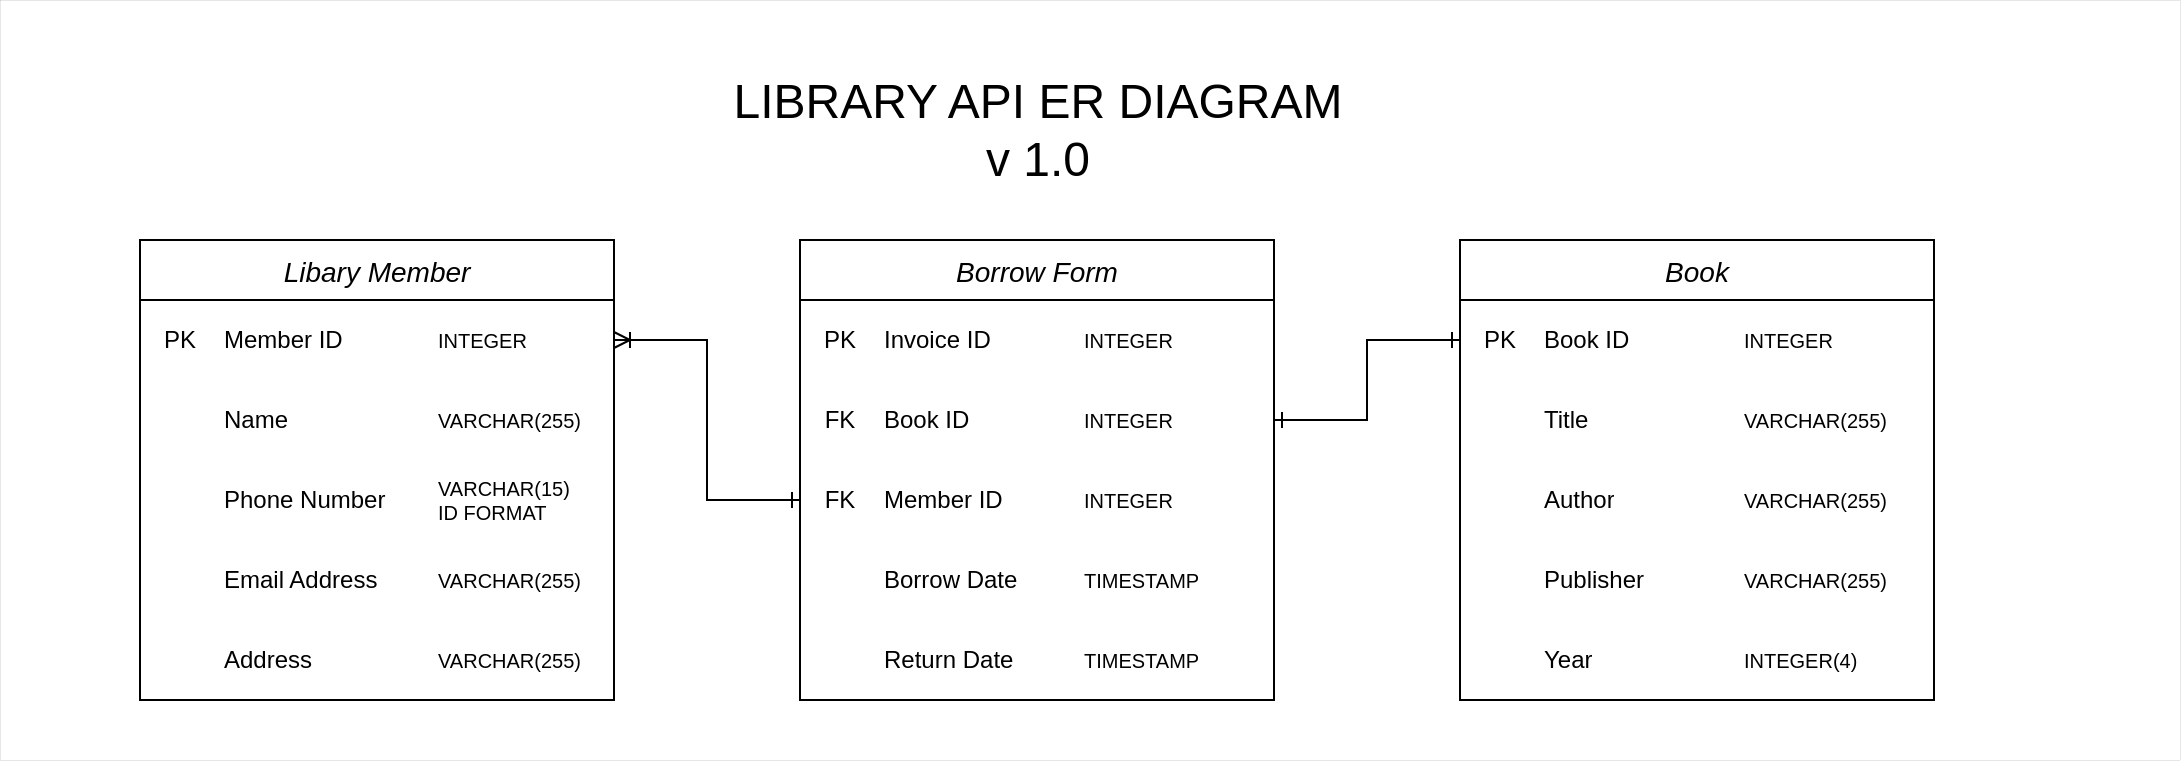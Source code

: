 <mxfile version="20.8.5" type="github">
  <diagram id="C5RBs43oDa-KdzZeNtuy" name="Page-1">
    <mxGraphModel dx="1290" dy="705" grid="1" gridSize="10" guides="1" tooltips="1" connect="1" arrows="1" fold="1" page="1" pageScale="1" pageWidth="827" pageHeight="1169" math="0" shadow="0">
      <root>
        <mxCell id="WIyWlLk6GJQsqaUBKTNV-0" />
        <mxCell id="WIyWlLk6GJQsqaUBKTNV-1" parent="WIyWlLk6GJQsqaUBKTNV-0" />
        <mxCell id="hSUgJj6uS2gD6NGOwza6-106" value="" style="rounded=0;whiteSpace=wrap;html=1;strokeColor=default;strokeWidth=0;fontSize=10;" vertex="1" parent="WIyWlLk6GJQsqaUBKTNV-1">
          <mxGeometry x="60" y="60" width="1090" height="380" as="geometry" />
        </mxCell>
        <mxCell id="hSUgJj6uS2gD6NGOwza6-4" value="Libary Member" style="shape=table;startSize=30;container=1;collapsible=0;childLayout=tableLayout;strokeColor=default;fontSize=14;rowLines=0;columnLines=0;align=center;spacing=2;fontStyle=2" vertex="1" parent="WIyWlLk6GJQsqaUBKTNV-1">
          <mxGeometry x="130" y="180" width="237" height="230" as="geometry" />
        </mxCell>
        <mxCell id="hSUgJj6uS2gD6NGOwza6-5" value="" style="shape=tableRow;horizontal=0;startSize=0;swimlaneHead=0;swimlaneBody=0;strokeColor=inherit;top=0;left=0;bottom=0;right=0;collapsible=0;dropTarget=0;fillColor=none;points=[[0,0.5],[1,0.5]];portConstraint=eastwest;fontSize=16;" vertex="1" parent="hSUgJj6uS2gD6NGOwza6-4">
          <mxGeometry y="30" width="237" height="40" as="geometry" />
        </mxCell>
        <mxCell id="hSUgJj6uS2gD6NGOwza6-6" value="PK" style="shape=partialRectangle;html=1;whiteSpace=wrap;connectable=0;strokeColor=inherit;overflow=hidden;fillColor=none;top=0;left=0;bottom=0;right=0;pointerEvents=1;fontSize=12;align=center;" vertex="1" parent="hSUgJj6uS2gD6NGOwza6-5">
          <mxGeometry width="40" height="40" as="geometry">
            <mxRectangle width="40" height="40" as="alternateBounds" />
          </mxGeometry>
        </mxCell>
        <mxCell id="hSUgJj6uS2gD6NGOwza6-7" value="Member ID" style="shape=partialRectangle;html=1;whiteSpace=wrap;connectable=0;strokeColor=inherit;overflow=hidden;fillColor=none;top=0;left=0;bottom=0;right=0;pointerEvents=1;fontSize=12;align=left;" vertex="1" parent="hSUgJj6uS2gD6NGOwza6-5">
          <mxGeometry x="40" width="107" height="40" as="geometry">
            <mxRectangle width="107" height="40" as="alternateBounds" />
          </mxGeometry>
        </mxCell>
        <mxCell id="hSUgJj6uS2gD6NGOwza6-8" value="INTEGER" style="shape=partialRectangle;html=1;whiteSpace=wrap;connectable=0;strokeColor=inherit;overflow=hidden;fillColor=none;top=0;left=0;bottom=0;right=0;pointerEvents=1;fontSize=10;align=left;" vertex="1" parent="hSUgJj6uS2gD6NGOwza6-5">
          <mxGeometry x="147" width="90" height="40" as="geometry">
            <mxRectangle width="90" height="40" as="alternateBounds" />
          </mxGeometry>
        </mxCell>
        <mxCell id="hSUgJj6uS2gD6NGOwza6-9" value="" style="shape=tableRow;horizontal=0;startSize=0;swimlaneHead=0;swimlaneBody=0;strokeColor=inherit;top=0;left=0;bottom=0;right=0;collapsible=0;dropTarget=0;fillColor=none;points=[[0,0.5],[1,0.5]];portConstraint=eastwest;fontSize=16;" vertex="1" parent="hSUgJj6uS2gD6NGOwza6-4">
          <mxGeometry y="70" width="237" height="40" as="geometry" />
        </mxCell>
        <mxCell id="hSUgJj6uS2gD6NGOwza6-10" value="" style="shape=partialRectangle;html=1;whiteSpace=wrap;connectable=0;strokeColor=inherit;overflow=hidden;fillColor=none;top=0;left=0;bottom=0;right=0;pointerEvents=1;fontSize=12;strokeWidth=0;align=center;" vertex="1" parent="hSUgJj6uS2gD6NGOwza6-9">
          <mxGeometry width="40" height="40" as="geometry">
            <mxRectangle width="40" height="40" as="alternateBounds" />
          </mxGeometry>
        </mxCell>
        <mxCell id="hSUgJj6uS2gD6NGOwza6-11" value="Name" style="shape=partialRectangle;html=1;whiteSpace=wrap;connectable=0;strokeColor=inherit;overflow=hidden;fillColor=none;top=0;left=0;bottom=0;right=0;pointerEvents=1;fontSize=12;align=left;" vertex="1" parent="hSUgJj6uS2gD6NGOwza6-9">
          <mxGeometry x="40" width="107" height="40" as="geometry">
            <mxRectangle width="107" height="40" as="alternateBounds" />
          </mxGeometry>
        </mxCell>
        <mxCell id="hSUgJj6uS2gD6NGOwza6-12" value="VARCHAR(255)" style="shape=partialRectangle;html=1;whiteSpace=wrap;connectable=0;strokeColor=inherit;overflow=hidden;fillColor=none;top=0;left=0;bottom=0;right=0;pointerEvents=1;fontSize=10;align=left;" vertex="1" parent="hSUgJj6uS2gD6NGOwza6-9">
          <mxGeometry x="147" width="90" height="40" as="geometry">
            <mxRectangle width="90" height="40" as="alternateBounds" />
          </mxGeometry>
        </mxCell>
        <mxCell id="hSUgJj6uS2gD6NGOwza6-13" value="" style="shape=tableRow;horizontal=0;startSize=0;swimlaneHead=0;swimlaneBody=0;strokeColor=inherit;top=0;left=0;bottom=0;right=0;collapsible=0;dropTarget=0;fillColor=none;points=[[0,0.5],[1,0.5]];portConstraint=eastwest;fontSize=16;" vertex="1" parent="hSUgJj6uS2gD6NGOwza6-4">
          <mxGeometry y="110" width="237" height="40" as="geometry" />
        </mxCell>
        <mxCell id="hSUgJj6uS2gD6NGOwza6-14" value="" style="shape=partialRectangle;html=1;whiteSpace=wrap;connectable=0;strokeColor=inherit;overflow=hidden;fillColor=none;top=0;left=0;bottom=0;right=0;pointerEvents=1;fontSize=12;align=center;" vertex="1" parent="hSUgJj6uS2gD6NGOwza6-13">
          <mxGeometry width="40" height="40" as="geometry">
            <mxRectangle width="40" height="40" as="alternateBounds" />
          </mxGeometry>
        </mxCell>
        <mxCell id="hSUgJj6uS2gD6NGOwza6-15" value="Phone Number" style="shape=partialRectangle;html=1;whiteSpace=wrap;connectable=0;strokeColor=inherit;overflow=hidden;fillColor=none;top=0;left=0;bottom=0;right=0;pointerEvents=1;fontSize=12;align=left;" vertex="1" parent="hSUgJj6uS2gD6NGOwza6-13">
          <mxGeometry x="40" width="107" height="40" as="geometry">
            <mxRectangle width="107" height="40" as="alternateBounds" />
          </mxGeometry>
        </mxCell>
        <mxCell id="hSUgJj6uS2gD6NGOwza6-16" value="VARCHAR(15)&lt;br&gt;ID FORMAT" style="shape=partialRectangle;html=1;whiteSpace=wrap;connectable=0;strokeColor=inherit;overflow=hidden;fillColor=none;top=0;left=0;bottom=0;right=0;pointerEvents=1;fontSize=10;align=left;" vertex="1" parent="hSUgJj6uS2gD6NGOwza6-13">
          <mxGeometry x="147" width="90" height="40" as="geometry">
            <mxRectangle width="90" height="40" as="alternateBounds" />
          </mxGeometry>
        </mxCell>
        <mxCell id="hSUgJj6uS2gD6NGOwza6-17" style="shape=tableRow;horizontal=0;startSize=0;swimlaneHead=0;swimlaneBody=0;strokeColor=inherit;top=0;left=0;bottom=0;right=0;collapsible=0;dropTarget=0;fillColor=none;points=[[0,0.5],[1,0.5]];portConstraint=eastwest;fontSize=16;" vertex="1" parent="hSUgJj6uS2gD6NGOwza6-4">
          <mxGeometry y="150" width="237" height="40" as="geometry" />
        </mxCell>
        <mxCell id="hSUgJj6uS2gD6NGOwza6-18" style="shape=partialRectangle;html=1;whiteSpace=wrap;connectable=0;strokeColor=inherit;overflow=hidden;fillColor=none;top=0;left=0;bottom=0;right=0;pointerEvents=1;fontSize=12;align=center;" vertex="1" parent="hSUgJj6uS2gD6NGOwza6-17">
          <mxGeometry width="40" height="40" as="geometry">
            <mxRectangle width="40" height="40" as="alternateBounds" />
          </mxGeometry>
        </mxCell>
        <mxCell id="hSUgJj6uS2gD6NGOwza6-19" value="Email Address" style="shape=partialRectangle;html=1;whiteSpace=wrap;connectable=0;strokeColor=inherit;overflow=hidden;fillColor=none;top=0;left=0;bottom=0;right=0;pointerEvents=1;fontSize=12;align=left;" vertex="1" parent="hSUgJj6uS2gD6NGOwza6-17">
          <mxGeometry x="40" width="107" height="40" as="geometry">
            <mxRectangle width="107" height="40" as="alternateBounds" />
          </mxGeometry>
        </mxCell>
        <mxCell id="hSUgJj6uS2gD6NGOwza6-20" value="VARCHAR(255)" style="shape=partialRectangle;html=1;whiteSpace=wrap;connectable=0;strokeColor=inherit;overflow=hidden;fillColor=none;top=0;left=0;bottom=0;right=0;pointerEvents=1;fontSize=10;align=left;" vertex="1" parent="hSUgJj6uS2gD6NGOwza6-17">
          <mxGeometry x="147" width="90" height="40" as="geometry">
            <mxRectangle width="90" height="40" as="alternateBounds" />
          </mxGeometry>
        </mxCell>
        <mxCell id="hSUgJj6uS2gD6NGOwza6-21" style="shape=tableRow;horizontal=0;startSize=0;swimlaneHead=0;swimlaneBody=0;strokeColor=inherit;top=0;left=0;bottom=0;right=0;collapsible=0;dropTarget=0;fillColor=none;points=[[0,0.5],[1,0.5]];portConstraint=eastwest;fontSize=16;" vertex="1" parent="hSUgJj6uS2gD6NGOwza6-4">
          <mxGeometry y="190" width="237" height="40" as="geometry" />
        </mxCell>
        <mxCell id="hSUgJj6uS2gD6NGOwza6-22" style="shape=partialRectangle;html=1;whiteSpace=wrap;connectable=0;strokeColor=inherit;overflow=hidden;fillColor=none;top=0;left=0;bottom=0;right=0;pointerEvents=1;fontSize=12;align=center;" vertex="1" parent="hSUgJj6uS2gD6NGOwza6-21">
          <mxGeometry width="40" height="40" as="geometry">
            <mxRectangle width="40" height="40" as="alternateBounds" />
          </mxGeometry>
        </mxCell>
        <mxCell id="hSUgJj6uS2gD6NGOwza6-23" value="Address" style="shape=partialRectangle;html=1;whiteSpace=wrap;connectable=0;strokeColor=inherit;overflow=hidden;fillColor=none;top=0;left=0;bottom=0;right=0;pointerEvents=1;fontSize=12;align=left;" vertex="1" parent="hSUgJj6uS2gD6NGOwza6-21">
          <mxGeometry x="40" width="107" height="40" as="geometry">
            <mxRectangle width="107" height="40" as="alternateBounds" />
          </mxGeometry>
        </mxCell>
        <mxCell id="hSUgJj6uS2gD6NGOwza6-24" value="VARCHAR(255)" style="shape=partialRectangle;html=1;whiteSpace=wrap;connectable=0;strokeColor=inherit;overflow=hidden;fillColor=none;top=0;left=0;bottom=0;right=0;pointerEvents=1;fontSize=10;align=left;" vertex="1" parent="hSUgJj6uS2gD6NGOwza6-21">
          <mxGeometry x="147" width="90" height="40" as="geometry">
            <mxRectangle width="90" height="40" as="alternateBounds" />
          </mxGeometry>
        </mxCell>
        <mxCell id="hSUgJj6uS2gD6NGOwza6-62" value="Book" style="shape=table;startSize=30;container=1;collapsible=0;childLayout=tableLayout;strokeColor=default;fontSize=14;rowLines=0;columnLines=0;align=center;spacing=2;fontStyle=2" vertex="1" parent="WIyWlLk6GJQsqaUBKTNV-1">
          <mxGeometry x="790" y="180" width="237" height="230" as="geometry" />
        </mxCell>
        <mxCell id="hSUgJj6uS2gD6NGOwza6-63" value="" style="shape=tableRow;horizontal=0;startSize=0;swimlaneHead=0;swimlaneBody=0;strokeColor=inherit;top=0;left=0;bottom=0;right=0;collapsible=0;dropTarget=0;fillColor=none;points=[[0,0.5],[1,0.5]];portConstraint=eastwest;fontSize=16;" vertex="1" parent="hSUgJj6uS2gD6NGOwza6-62">
          <mxGeometry y="30" width="237" height="40" as="geometry" />
        </mxCell>
        <mxCell id="hSUgJj6uS2gD6NGOwza6-64" value="PK" style="shape=partialRectangle;html=1;whiteSpace=wrap;connectable=0;strokeColor=inherit;overflow=hidden;fillColor=none;top=0;left=0;bottom=0;right=0;pointerEvents=1;fontSize=12;align=center;" vertex="1" parent="hSUgJj6uS2gD6NGOwza6-63">
          <mxGeometry width="40" height="40" as="geometry">
            <mxRectangle width="40" height="40" as="alternateBounds" />
          </mxGeometry>
        </mxCell>
        <mxCell id="hSUgJj6uS2gD6NGOwza6-65" value="Book ID" style="shape=partialRectangle;html=1;whiteSpace=wrap;connectable=0;strokeColor=inherit;overflow=hidden;fillColor=none;top=0;left=0;bottom=0;right=0;pointerEvents=1;fontSize=12;align=left;" vertex="1" parent="hSUgJj6uS2gD6NGOwza6-63">
          <mxGeometry x="40" width="100" height="40" as="geometry">
            <mxRectangle width="100" height="40" as="alternateBounds" />
          </mxGeometry>
        </mxCell>
        <mxCell id="hSUgJj6uS2gD6NGOwza6-66" value="INTEGER" style="shape=partialRectangle;html=1;whiteSpace=wrap;connectable=0;strokeColor=inherit;overflow=hidden;fillColor=none;top=0;left=0;bottom=0;right=0;pointerEvents=1;fontSize=10;align=left;" vertex="1" parent="hSUgJj6uS2gD6NGOwza6-63">
          <mxGeometry x="140" width="97" height="40" as="geometry">
            <mxRectangle width="97" height="40" as="alternateBounds" />
          </mxGeometry>
        </mxCell>
        <mxCell id="hSUgJj6uS2gD6NGOwza6-67" value="" style="shape=tableRow;horizontal=0;startSize=0;swimlaneHead=0;swimlaneBody=0;strokeColor=inherit;top=0;left=0;bottom=0;right=0;collapsible=0;dropTarget=0;fillColor=none;points=[[0,0.5],[1,0.5]];portConstraint=eastwest;fontSize=16;" vertex="1" parent="hSUgJj6uS2gD6NGOwza6-62">
          <mxGeometry y="70" width="237" height="40" as="geometry" />
        </mxCell>
        <mxCell id="hSUgJj6uS2gD6NGOwza6-68" value="" style="shape=partialRectangle;html=1;whiteSpace=wrap;connectable=0;strokeColor=inherit;overflow=hidden;fillColor=none;top=0;left=0;bottom=0;right=0;pointerEvents=1;fontSize=12;strokeWidth=0;align=center;" vertex="1" parent="hSUgJj6uS2gD6NGOwza6-67">
          <mxGeometry width="40" height="40" as="geometry">
            <mxRectangle width="40" height="40" as="alternateBounds" />
          </mxGeometry>
        </mxCell>
        <mxCell id="hSUgJj6uS2gD6NGOwza6-69" value="Title" style="shape=partialRectangle;html=1;whiteSpace=wrap;connectable=0;strokeColor=inherit;overflow=hidden;fillColor=none;top=0;left=0;bottom=0;right=0;pointerEvents=1;fontSize=12;align=left;" vertex="1" parent="hSUgJj6uS2gD6NGOwza6-67">
          <mxGeometry x="40" width="100" height="40" as="geometry">
            <mxRectangle width="100" height="40" as="alternateBounds" />
          </mxGeometry>
        </mxCell>
        <mxCell id="hSUgJj6uS2gD6NGOwza6-70" value="VARCHAR(255)" style="shape=partialRectangle;html=1;whiteSpace=wrap;connectable=0;strokeColor=inherit;overflow=hidden;fillColor=none;top=0;left=0;bottom=0;right=0;pointerEvents=1;fontSize=10;align=left;" vertex="1" parent="hSUgJj6uS2gD6NGOwza6-67">
          <mxGeometry x="140" width="97" height="40" as="geometry">
            <mxRectangle width="97" height="40" as="alternateBounds" />
          </mxGeometry>
        </mxCell>
        <mxCell id="hSUgJj6uS2gD6NGOwza6-71" value="" style="shape=tableRow;horizontal=0;startSize=0;swimlaneHead=0;swimlaneBody=0;strokeColor=inherit;top=0;left=0;bottom=0;right=0;collapsible=0;dropTarget=0;fillColor=none;points=[[0,0.5],[1,0.5]];portConstraint=eastwest;fontSize=16;" vertex="1" parent="hSUgJj6uS2gD6NGOwza6-62">
          <mxGeometry y="110" width="237" height="40" as="geometry" />
        </mxCell>
        <mxCell id="hSUgJj6uS2gD6NGOwza6-72" value="" style="shape=partialRectangle;html=1;whiteSpace=wrap;connectable=0;strokeColor=inherit;overflow=hidden;fillColor=none;top=0;left=0;bottom=0;right=0;pointerEvents=1;fontSize=12;align=center;" vertex="1" parent="hSUgJj6uS2gD6NGOwza6-71">
          <mxGeometry width="40" height="40" as="geometry">
            <mxRectangle width="40" height="40" as="alternateBounds" />
          </mxGeometry>
        </mxCell>
        <mxCell id="hSUgJj6uS2gD6NGOwza6-73" value="Author" style="shape=partialRectangle;html=1;whiteSpace=wrap;connectable=0;strokeColor=inherit;overflow=hidden;fillColor=none;top=0;left=0;bottom=0;right=0;pointerEvents=1;fontSize=12;align=left;" vertex="1" parent="hSUgJj6uS2gD6NGOwza6-71">
          <mxGeometry x="40" width="100" height="40" as="geometry">
            <mxRectangle width="100" height="40" as="alternateBounds" />
          </mxGeometry>
        </mxCell>
        <mxCell id="hSUgJj6uS2gD6NGOwza6-74" value="VARCHAR(255)" style="shape=partialRectangle;html=1;whiteSpace=wrap;connectable=0;strokeColor=inherit;overflow=hidden;fillColor=none;top=0;left=0;bottom=0;right=0;pointerEvents=1;fontSize=10;align=left;" vertex="1" parent="hSUgJj6uS2gD6NGOwza6-71">
          <mxGeometry x="140" width="97" height="40" as="geometry">
            <mxRectangle width="97" height="40" as="alternateBounds" />
          </mxGeometry>
        </mxCell>
        <mxCell id="hSUgJj6uS2gD6NGOwza6-75" style="shape=tableRow;horizontal=0;startSize=0;swimlaneHead=0;swimlaneBody=0;strokeColor=inherit;top=0;left=0;bottom=0;right=0;collapsible=0;dropTarget=0;fillColor=none;points=[[0,0.5],[1,0.5]];portConstraint=eastwest;fontSize=16;" vertex="1" parent="hSUgJj6uS2gD6NGOwza6-62">
          <mxGeometry y="150" width="237" height="40" as="geometry" />
        </mxCell>
        <mxCell id="hSUgJj6uS2gD6NGOwza6-76" style="shape=partialRectangle;html=1;whiteSpace=wrap;connectable=0;strokeColor=inherit;overflow=hidden;fillColor=none;top=0;left=0;bottom=0;right=0;pointerEvents=1;fontSize=12;align=center;" vertex="1" parent="hSUgJj6uS2gD6NGOwza6-75">
          <mxGeometry width="40" height="40" as="geometry">
            <mxRectangle width="40" height="40" as="alternateBounds" />
          </mxGeometry>
        </mxCell>
        <mxCell id="hSUgJj6uS2gD6NGOwza6-77" value="Publisher" style="shape=partialRectangle;html=1;whiteSpace=wrap;connectable=0;strokeColor=inherit;overflow=hidden;fillColor=none;top=0;left=0;bottom=0;right=0;pointerEvents=1;fontSize=12;align=left;" vertex="1" parent="hSUgJj6uS2gD6NGOwza6-75">
          <mxGeometry x="40" width="100" height="40" as="geometry">
            <mxRectangle width="100" height="40" as="alternateBounds" />
          </mxGeometry>
        </mxCell>
        <mxCell id="hSUgJj6uS2gD6NGOwza6-78" value="VARCHAR(255)" style="shape=partialRectangle;html=1;whiteSpace=wrap;connectable=0;strokeColor=inherit;overflow=hidden;fillColor=none;top=0;left=0;bottom=0;right=0;pointerEvents=1;fontSize=10;align=left;" vertex="1" parent="hSUgJj6uS2gD6NGOwza6-75">
          <mxGeometry x="140" width="97" height="40" as="geometry">
            <mxRectangle width="97" height="40" as="alternateBounds" />
          </mxGeometry>
        </mxCell>
        <mxCell id="hSUgJj6uS2gD6NGOwza6-79" style="shape=tableRow;horizontal=0;startSize=0;swimlaneHead=0;swimlaneBody=0;strokeColor=inherit;top=0;left=0;bottom=0;right=0;collapsible=0;dropTarget=0;fillColor=none;points=[[0,0.5],[1,0.5]];portConstraint=eastwest;fontSize=16;" vertex="1" parent="hSUgJj6uS2gD6NGOwza6-62">
          <mxGeometry y="190" width="237" height="40" as="geometry" />
        </mxCell>
        <mxCell id="hSUgJj6uS2gD6NGOwza6-80" style="shape=partialRectangle;html=1;whiteSpace=wrap;connectable=0;strokeColor=inherit;overflow=hidden;fillColor=none;top=0;left=0;bottom=0;right=0;pointerEvents=1;fontSize=12;align=center;" vertex="1" parent="hSUgJj6uS2gD6NGOwza6-79">
          <mxGeometry width="40" height="40" as="geometry">
            <mxRectangle width="40" height="40" as="alternateBounds" />
          </mxGeometry>
        </mxCell>
        <mxCell id="hSUgJj6uS2gD6NGOwza6-81" value="Year" style="shape=partialRectangle;html=1;whiteSpace=wrap;connectable=0;strokeColor=inherit;overflow=hidden;fillColor=none;top=0;left=0;bottom=0;right=0;pointerEvents=1;fontSize=12;align=left;" vertex="1" parent="hSUgJj6uS2gD6NGOwza6-79">
          <mxGeometry x="40" width="100" height="40" as="geometry">
            <mxRectangle width="100" height="40" as="alternateBounds" />
          </mxGeometry>
        </mxCell>
        <mxCell id="hSUgJj6uS2gD6NGOwza6-82" value="INTEGER(4)" style="shape=partialRectangle;html=1;whiteSpace=wrap;connectable=0;strokeColor=inherit;overflow=hidden;fillColor=none;top=0;left=0;bottom=0;right=0;pointerEvents=1;fontSize=10;align=left;" vertex="1" parent="hSUgJj6uS2gD6NGOwza6-79">
          <mxGeometry x="140" width="97" height="40" as="geometry">
            <mxRectangle width="97" height="40" as="alternateBounds" />
          </mxGeometry>
        </mxCell>
        <mxCell id="hSUgJj6uS2gD6NGOwza6-83" value="Borrow Form" style="shape=table;startSize=30;container=1;collapsible=0;childLayout=tableLayout;strokeColor=default;fontSize=14;rowLines=0;columnLines=0;align=center;spacing=2;fontStyle=2" vertex="1" parent="WIyWlLk6GJQsqaUBKTNV-1">
          <mxGeometry x="460" y="180" width="237" height="230" as="geometry" />
        </mxCell>
        <mxCell id="hSUgJj6uS2gD6NGOwza6-84" value="" style="shape=tableRow;horizontal=0;startSize=0;swimlaneHead=0;swimlaneBody=0;strokeColor=inherit;top=0;left=0;bottom=0;right=0;collapsible=0;dropTarget=0;fillColor=none;points=[[0,0.5],[1,0.5]];portConstraint=eastwest;fontSize=16;" vertex="1" parent="hSUgJj6uS2gD6NGOwza6-83">
          <mxGeometry y="30" width="237" height="40" as="geometry" />
        </mxCell>
        <mxCell id="hSUgJj6uS2gD6NGOwza6-85" value="PK" style="shape=partialRectangle;html=1;whiteSpace=wrap;connectable=0;strokeColor=inherit;overflow=hidden;fillColor=none;top=0;left=0;bottom=0;right=0;pointerEvents=1;fontSize=12;align=center;" vertex="1" parent="hSUgJj6uS2gD6NGOwza6-84">
          <mxGeometry width="40" height="40" as="geometry">
            <mxRectangle width="40" height="40" as="alternateBounds" />
          </mxGeometry>
        </mxCell>
        <mxCell id="hSUgJj6uS2gD6NGOwza6-86" value="Invoice ID" style="shape=partialRectangle;html=1;whiteSpace=wrap;connectable=0;strokeColor=inherit;overflow=hidden;fillColor=none;top=0;left=0;bottom=0;right=0;pointerEvents=1;fontSize=12;align=left;" vertex="1" parent="hSUgJj6uS2gD6NGOwza6-84">
          <mxGeometry x="40" width="100" height="40" as="geometry">
            <mxRectangle width="100" height="40" as="alternateBounds" />
          </mxGeometry>
        </mxCell>
        <mxCell id="hSUgJj6uS2gD6NGOwza6-87" value="INTEGER" style="shape=partialRectangle;html=1;whiteSpace=wrap;connectable=0;strokeColor=inherit;overflow=hidden;fillColor=none;top=0;left=0;bottom=0;right=0;pointerEvents=1;fontSize=10;align=left;" vertex="1" parent="hSUgJj6uS2gD6NGOwza6-84">
          <mxGeometry x="140" width="97" height="40" as="geometry">
            <mxRectangle width="97" height="40" as="alternateBounds" />
          </mxGeometry>
        </mxCell>
        <mxCell id="hSUgJj6uS2gD6NGOwza6-88" value="" style="shape=tableRow;horizontal=0;startSize=0;swimlaneHead=0;swimlaneBody=0;strokeColor=inherit;top=0;left=0;bottom=0;right=0;collapsible=0;dropTarget=0;fillColor=none;points=[[0,0.5],[1,0.5]];portConstraint=eastwest;fontSize=16;" vertex="1" parent="hSUgJj6uS2gD6NGOwza6-83">
          <mxGeometry y="70" width="237" height="40" as="geometry" />
        </mxCell>
        <mxCell id="hSUgJj6uS2gD6NGOwza6-89" value="FK" style="shape=partialRectangle;html=1;whiteSpace=wrap;connectable=0;strokeColor=inherit;overflow=hidden;fillColor=none;top=0;left=0;bottom=0;right=0;pointerEvents=1;fontSize=12;strokeWidth=0;align=center;" vertex="1" parent="hSUgJj6uS2gD6NGOwza6-88">
          <mxGeometry width="40" height="40" as="geometry">
            <mxRectangle width="40" height="40" as="alternateBounds" />
          </mxGeometry>
        </mxCell>
        <mxCell id="hSUgJj6uS2gD6NGOwza6-90" value="Book ID" style="shape=partialRectangle;html=1;whiteSpace=wrap;connectable=0;strokeColor=inherit;overflow=hidden;fillColor=none;top=0;left=0;bottom=0;right=0;pointerEvents=1;fontSize=12;align=left;" vertex="1" parent="hSUgJj6uS2gD6NGOwza6-88">
          <mxGeometry x="40" width="100" height="40" as="geometry">
            <mxRectangle width="100" height="40" as="alternateBounds" />
          </mxGeometry>
        </mxCell>
        <mxCell id="hSUgJj6uS2gD6NGOwza6-91" value="INTEGER" style="shape=partialRectangle;html=1;whiteSpace=wrap;connectable=0;strokeColor=inherit;overflow=hidden;fillColor=none;top=0;left=0;bottom=0;right=0;pointerEvents=1;fontSize=10;align=left;" vertex="1" parent="hSUgJj6uS2gD6NGOwza6-88">
          <mxGeometry x="140" width="97" height="40" as="geometry">
            <mxRectangle width="97" height="40" as="alternateBounds" />
          </mxGeometry>
        </mxCell>
        <mxCell id="hSUgJj6uS2gD6NGOwza6-92" value="" style="shape=tableRow;horizontal=0;startSize=0;swimlaneHead=0;swimlaneBody=0;strokeColor=inherit;top=0;left=0;bottom=0;right=0;collapsible=0;dropTarget=0;fillColor=none;points=[[0,0.5],[1,0.5]];portConstraint=eastwest;fontSize=16;" vertex="1" parent="hSUgJj6uS2gD6NGOwza6-83">
          <mxGeometry y="110" width="237" height="40" as="geometry" />
        </mxCell>
        <mxCell id="hSUgJj6uS2gD6NGOwza6-93" value="FK" style="shape=partialRectangle;html=1;whiteSpace=wrap;connectable=0;strokeColor=inherit;overflow=hidden;fillColor=none;top=0;left=0;bottom=0;right=0;pointerEvents=1;fontSize=12;align=center;" vertex="1" parent="hSUgJj6uS2gD6NGOwza6-92">
          <mxGeometry width="40" height="40" as="geometry">
            <mxRectangle width="40" height="40" as="alternateBounds" />
          </mxGeometry>
        </mxCell>
        <mxCell id="hSUgJj6uS2gD6NGOwza6-94" value="Member ID" style="shape=partialRectangle;html=1;whiteSpace=wrap;connectable=0;strokeColor=inherit;overflow=hidden;fillColor=none;top=0;left=0;bottom=0;right=0;pointerEvents=1;fontSize=12;align=left;" vertex="1" parent="hSUgJj6uS2gD6NGOwza6-92">
          <mxGeometry x="40" width="100" height="40" as="geometry">
            <mxRectangle width="100" height="40" as="alternateBounds" />
          </mxGeometry>
        </mxCell>
        <mxCell id="hSUgJj6uS2gD6NGOwza6-95" value="INTEGER" style="shape=partialRectangle;html=1;whiteSpace=wrap;connectable=0;strokeColor=inherit;overflow=hidden;fillColor=none;top=0;left=0;bottom=0;right=0;pointerEvents=1;fontSize=10;align=left;" vertex="1" parent="hSUgJj6uS2gD6NGOwza6-92">
          <mxGeometry x="140" width="97" height="40" as="geometry">
            <mxRectangle width="97" height="40" as="alternateBounds" />
          </mxGeometry>
        </mxCell>
        <mxCell id="hSUgJj6uS2gD6NGOwza6-96" style="shape=tableRow;horizontal=0;startSize=0;swimlaneHead=0;swimlaneBody=0;strokeColor=inherit;top=0;left=0;bottom=0;right=0;collapsible=0;dropTarget=0;fillColor=none;points=[[0,0.5],[1,0.5]];portConstraint=eastwest;fontSize=16;" vertex="1" parent="hSUgJj6uS2gD6NGOwza6-83">
          <mxGeometry y="150" width="237" height="40" as="geometry" />
        </mxCell>
        <mxCell id="hSUgJj6uS2gD6NGOwza6-97" style="shape=partialRectangle;html=1;whiteSpace=wrap;connectable=0;strokeColor=inherit;overflow=hidden;fillColor=none;top=0;left=0;bottom=0;right=0;pointerEvents=1;fontSize=12;align=center;" vertex="1" parent="hSUgJj6uS2gD6NGOwza6-96">
          <mxGeometry width="40" height="40" as="geometry">
            <mxRectangle width="40" height="40" as="alternateBounds" />
          </mxGeometry>
        </mxCell>
        <mxCell id="hSUgJj6uS2gD6NGOwza6-98" value="Borrow Date" style="shape=partialRectangle;html=1;whiteSpace=wrap;connectable=0;strokeColor=inherit;overflow=hidden;fillColor=none;top=0;left=0;bottom=0;right=0;pointerEvents=1;fontSize=12;align=left;" vertex="1" parent="hSUgJj6uS2gD6NGOwza6-96">
          <mxGeometry x="40" width="100" height="40" as="geometry">
            <mxRectangle width="100" height="40" as="alternateBounds" />
          </mxGeometry>
        </mxCell>
        <mxCell id="hSUgJj6uS2gD6NGOwza6-99" value="TIMESTAMP" style="shape=partialRectangle;html=1;whiteSpace=wrap;connectable=0;strokeColor=inherit;overflow=hidden;fillColor=none;top=0;left=0;bottom=0;right=0;pointerEvents=1;fontSize=10;align=left;" vertex="1" parent="hSUgJj6uS2gD6NGOwza6-96">
          <mxGeometry x="140" width="97" height="40" as="geometry">
            <mxRectangle width="97" height="40" as="alternateBounds" />
          </mxGeometry>
        </mxCell>
        <mxCell id="hSUgJj6uS2gD6NGOwza6-100" style="shape=tableRow;horizontal=0;startSize=0;swimlaneHead=0;swimlaneBody=0;strokeColor=inherit;top=0;left=0;bottom=0;right=0;collapsible=0;dropTarget=0;fillColor=none;points=[[0,0.5],[1,0.5]];portConstraint=eastwest;fontSize=16;" vertex="1" parent="hSUgJj6uS2gD6NGOwza6-83">
          <mxGeometry y="190" width="237" height="40" as="geometry" />
        </mxCell>
        <mxCell id="hSUgJj6uS2gD6NGOwza6-101" style="shape=partialRectangle;html=1;whiteSpace=wrap;connectable=0;strokeColor=inherit;overflow=hidden;fillColor=none;top=0;left=0;bottom=0;right=0;pointerEvents=1;fontSize=12;align=center;" vertex="1" parent="hSUgJj6uS2gD6NGOwza6-100">
          <mxGeometry width="40" height="40" as="geometry">
            <mxRectangle width="40" height="40" as="alternateBounds" />
          </mxGeometry>
        </mxCell>
        <mxCell id="hSUgJj6uS2gD6NGOwza6-102" value="Return Date" style="shape=partialRectangle;html=1;whiteSpace=wrap;connectable=0;strokeColor=inherit;overflow=hidden;fillColor=none;top=0;left=0;bottom=0;right=0;pointerEvents=1;fontSize=12;align=left;" vertex="1" parent="hSUgJj6uS2gD6NGOwza6-100">
          <mxGeometry x="40" width="100" height="40" as="geometry">
            <mxRectangle width="100" height="40" as="alternateBounds" />
          </mxGeometry>
        </mxCell>
        <mxCell id="hSUgJj6uS2gD6NGOwza6-103" value="TIMESTAMP" style="shape=partialRectangle;html=1;whiteSpace=wrap;connectable=0;strokeColor=inherit;overflow=hidden;fillColor=none;top=0;left=0;bottom=0;right=0;pointerEvents=1;fontSize=10;align=left;" vertex="1" parent="hSUgJj6uS2gD6NGOwza6-100">
          <mxGeometry x="140" width="97" height="40" as="geometry">
            <mxRectangle width="97" height="40" as="alternateBounds" />
          </mxGeometry>
        </mxCell>
        <mxCell id="hSUgJj6uS2gD6NGOwza6-104" style="edgeStyle=orthogonalEdgeStyle;rounded=0;orthogonalLoop=1;jettySize=auto;html=1;exitX=1;exitY=0.5;exitDx=0;exitDy=0;entryX=0;entryY=0.5;entryDx=0;entryDy=0;fontSize=10;startArrow=ERoneToMany;startFill=0;endArrow=ERone;endFill=0;" edge="1" parent="WIyWlLk6GJQsqaUBKTNV-1" source="hSUgJj6uS2gD6NGOwza6-5" target="hSUgJj6uS2gD6NGOwza6-92">
          <mxGeometry relative="1" as="geometry" />
        </mxCell>
        <mxCell id="hSUgJj6uS2gD6NGOwza6-105" style="edgeStyle=orthogonalEdgeStyle;rounded=0;orthogonalLoop=1;jettySize=auto;html=1;exitX=1;exitY=0.5;exitDx=0;exitDy=0;entryX=0;entryY=0.5;entryDx=0;entryDy=0;fontSize=10;startArrow=ERone;startFill=0;endArrow=ERone;endFill=0;" edge="1" parent="WIyWlLk6GJQsqaUBKTNV-1" source="hSUgJj6uS2gD6NGOwza6-88" target="hSUgJj6uS2gD6NGOwza6-63">
          <mxGeometry relative="1" as="geometry" />
        </mxCell>
        <mxCell id="hSUgJj6uS2gD6NGOwza6-108" value="LIBRARY API ER DIAGRAM&lt;br&gt;v 1.0" style="text;html=1;strokeColor=none;fillColor=none;align=center;verticalAlign=middle;whiteSpace=wrap;rounded=0;strokeWidth=0;fontSize=24;" vertex="1" parent="WIyWlLk6GJQsqaUBKTNV-1">
          <mxGeometry x="393.5" y="110" width="370" height="30" as="geometry" />
        </mxCell>
      </root>
    </mxGraphModel>
  </diagram>
</mxfile>
